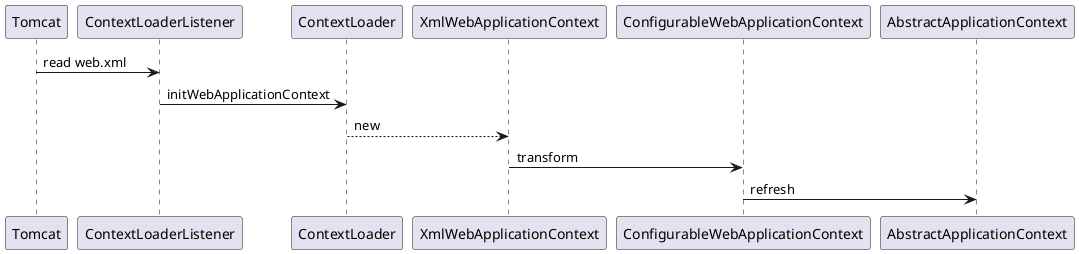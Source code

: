 @startuml
Tomcat -> ContextLoaderListener:read web.xml
ContextLoaderListener -> ContextLoader : initWebApplicationContext
ContextLoader --> XmlWebApplicationContext: new
XmlWebApplicationContext -> ConfigurableWebApplicationContext:transform
ConfigurableWebApplicationContext -> AbstractApplicationContext :refresh

@enduml
